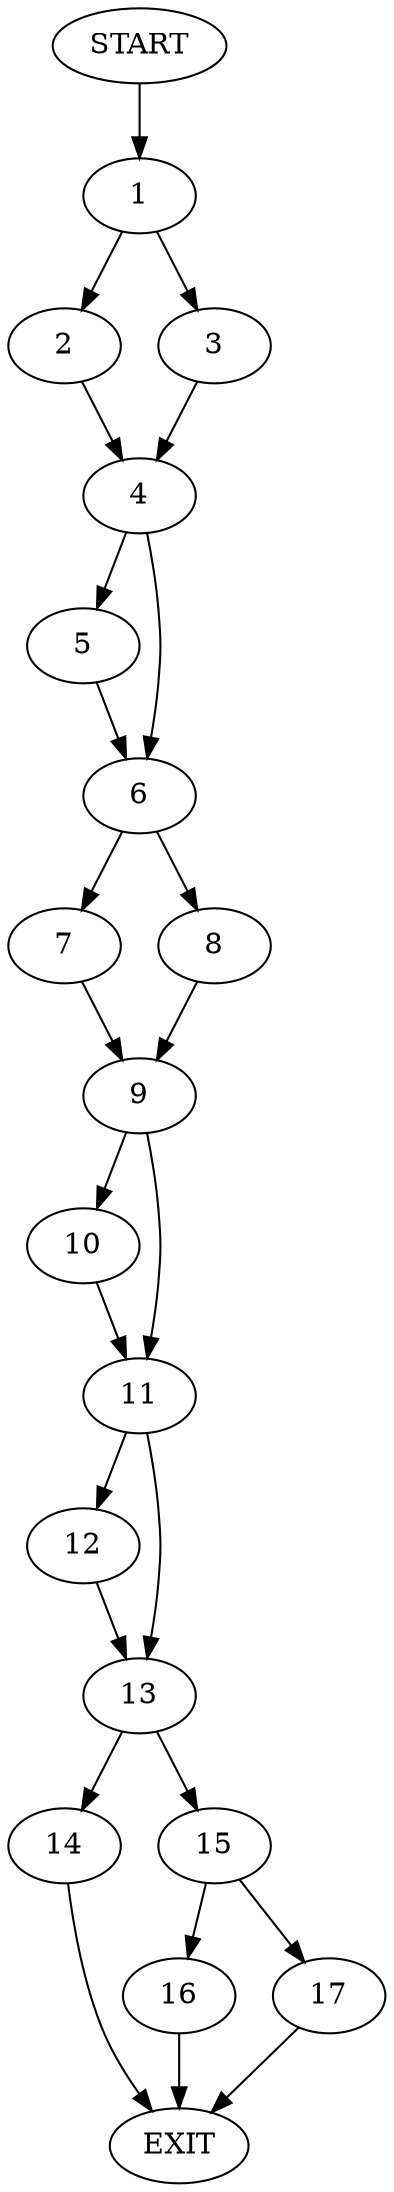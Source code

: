 digraph {
0 [label="START"]
18 [label="EXIT"]
0 -> 1
1 -> 2
1 -> 3
2 -> 4
3 -> 4
4 -> 5
4 -> 6
5 -> 6
6 -> 7
6 -> 8
7 -> 9
8 -> 9
9 -> 10
9 -> 11
10 -> 11
11 -> 12
11 -> 13
12 -> 13
13 -> 14
13 -> 15
14 -> 18
15 -> 16
15 -> 17
16 -> 18
17 -> 18
}
